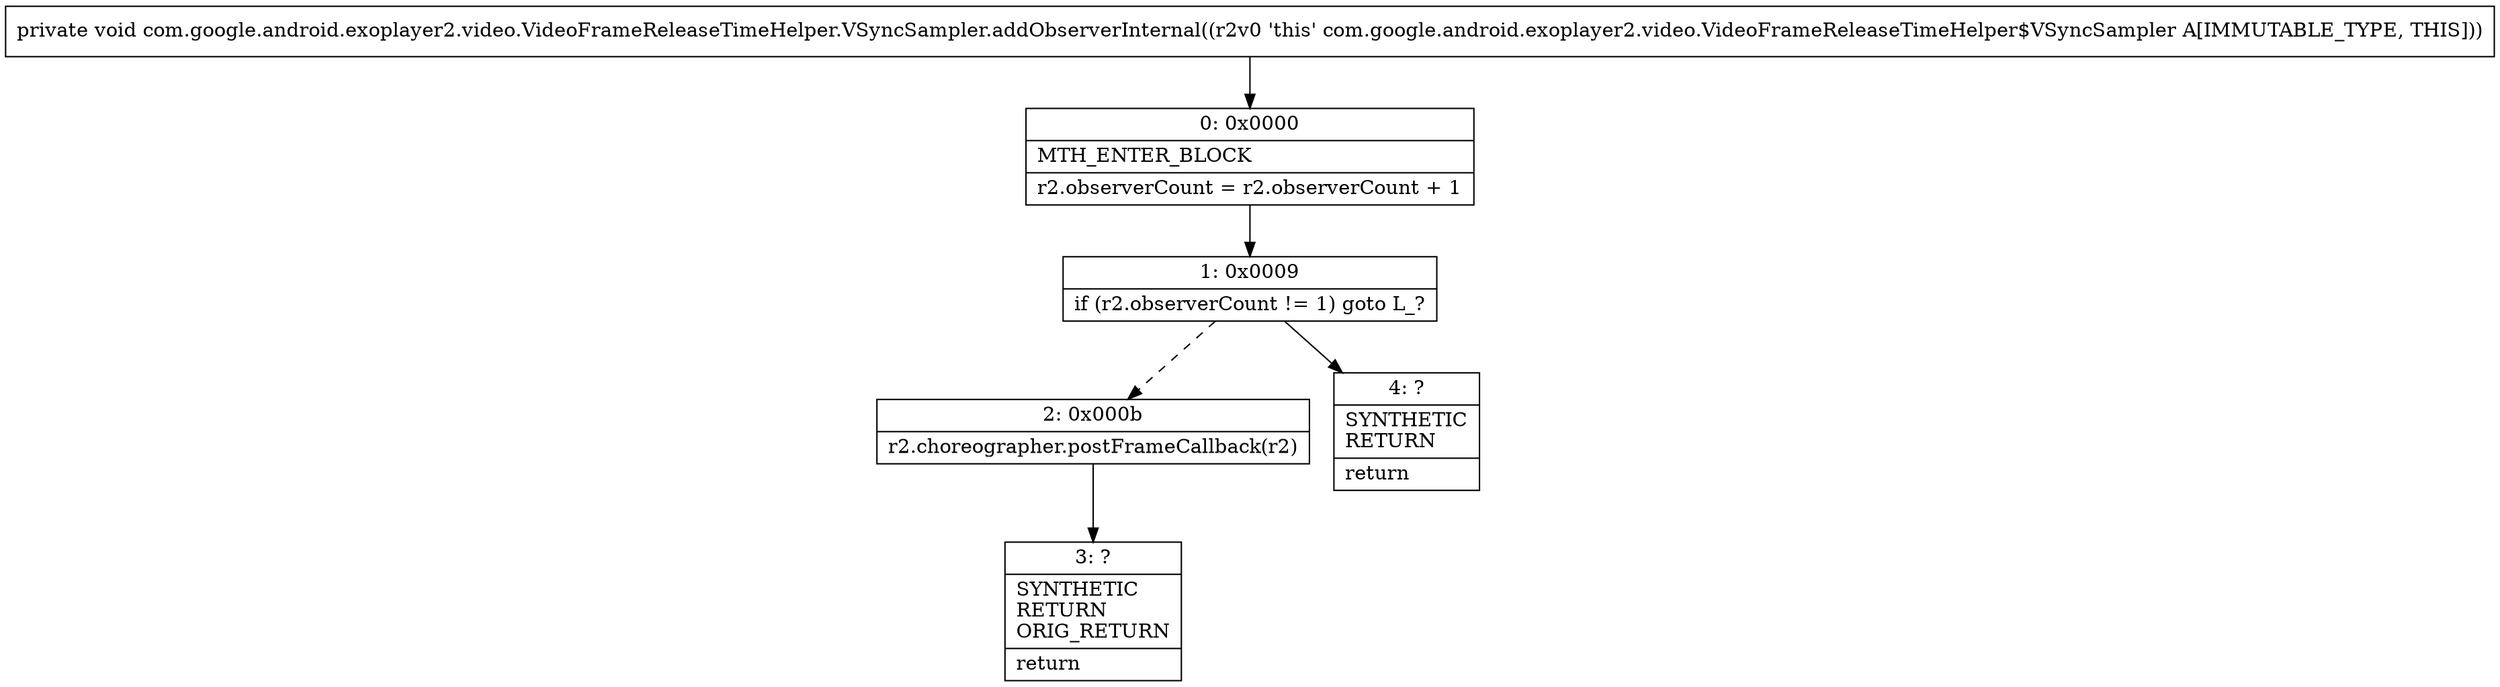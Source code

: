digraph "CFG forcom.google.android.exoplayer2.video.VideoFrameReleaseTimeHelper.VSyncSampler.addObserverInternal()V" {
Node_0 [shape=record,label="{0\:\ 0x0000|MTH_ENTER_BLOCK\l|r2.observerCount = r2.observerCount + 1\l}"];
Node_1 [shape=record,label="{1\:\ 0x0009|if (r2.observerCount != 1) goto L_?\l}"];
Node_2 [shape=record,label="{2\:\ 0x000b|r2.choreographer.postFrameCallback(r2)\l}"];
Node_3 [shape=record,label="{3\:\ ?|SYNTHETIC\lRETURN\lORIG_RETURN\l|return\l}"];
Node_4 [shape=record,label="{4\:\ ?|SYNTHETIC\lRETURN\l|return\l}"];
MethodNode[shape=record,label="{private void com.google.android.exoplayer2.video.VideoFrameReleaseTimeHelper.VSyncSampler.addObserverInternal((r2v0 'this' com.google.android.exoplayer2.video.VideoFrameReleaseTimeHelper$VSyncSampler A[IMMUTABLE_TYPE, THIS])) }"];
MethodNode -> Node_0;
Node_0 -> Node_1;
Node_1 -> Node_2[style=dashed];
Node_1 -> Node_4;
Node_2 -> Node_3;
}

